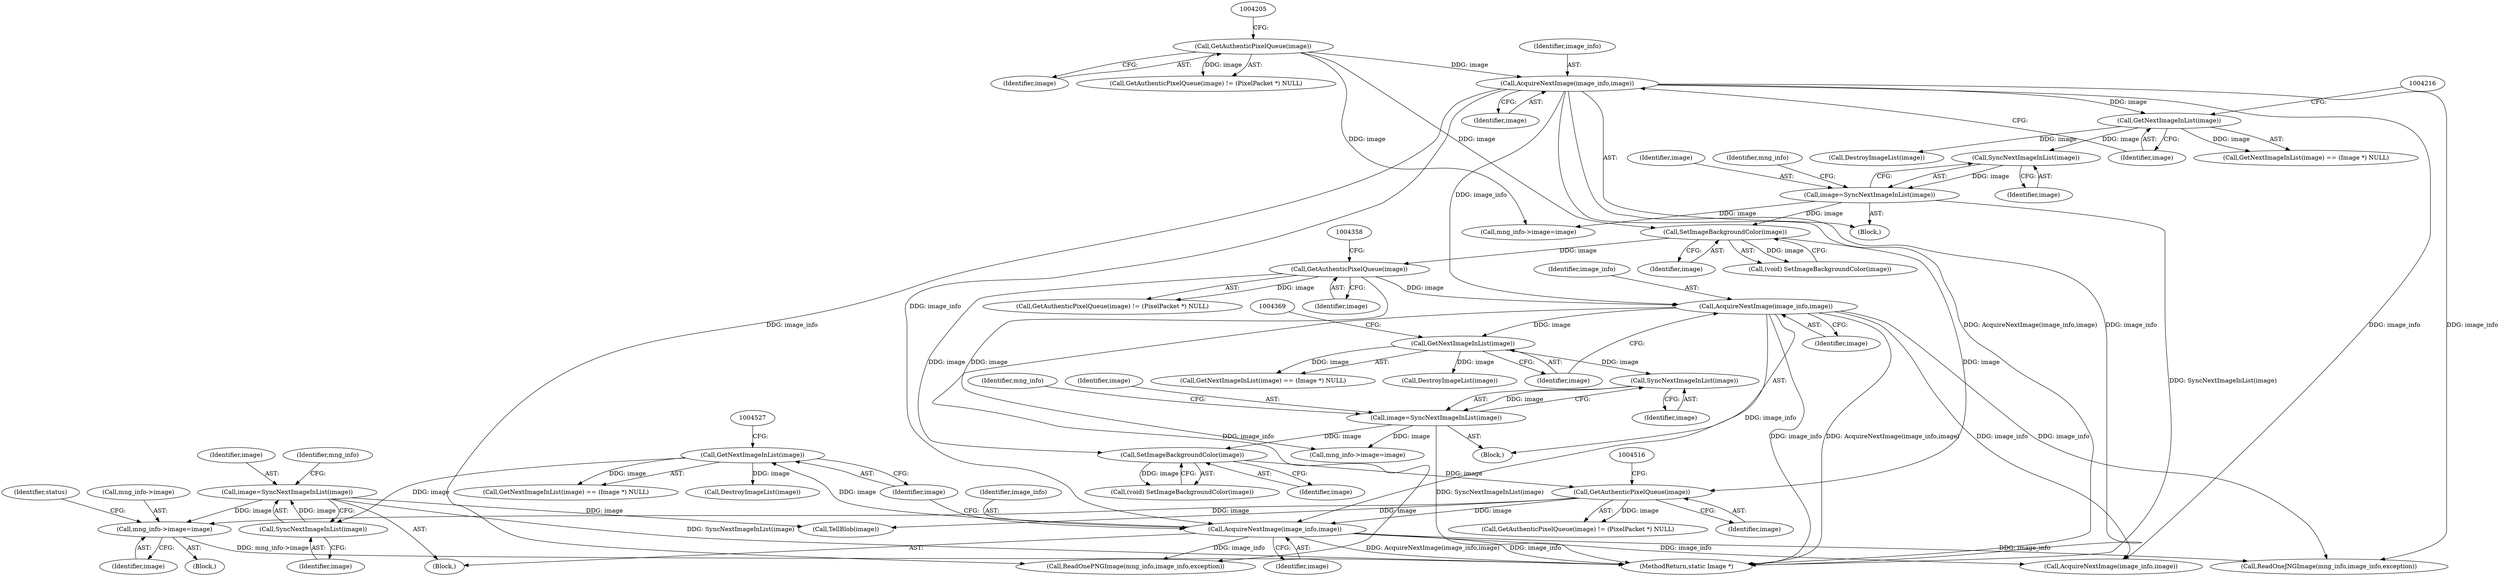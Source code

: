 digraph "0_ImageMagick_9eedb5660f1704cde8e8cd784c5c2a09dd2fd60f_0@pointer" {
"1004536" [label="(Call,mng_info->image=image)"];
"1004532" [label="(Call,image=SyncNextImageInList(image))"];
"1004534" [label="(Call,SyncNextImageInList(image))"];
"1004524" [label="(Call,GetNextImageInList(image))"];
"1004519" [label="(Call,AcquireNextImage(image_info,image))"];
"1004361" [label="(Call,AcquireNextImage(image_info,image))"];
"1004208" [label="(Call,AcquireNextImage(image_info,image))"];
"1004202" [label="(Call,GetAuthenticPixelQueue(image))"];
"1004355" [label="(Call,GetAuthenticPixelQueue(image))"];
"1004310" [label="(Call,SetImageBackgroundColor(image))"];
"1004221" [label="(Call,image=SyncNextImageInList(image))"];
"1004223" [label="(Call,SyncNextImageInList(image))"];
"1004213" [label="(Call,GetNextImageInList(image))"];
"1004513" [label="(Call,GetAuthenticPixelQueue(image))"];
"1004468" [label="(Call,SetImageBackgroundColor(image))"];
"1004374" [label="(Call,image=SyncNextImageInList(image))"];
"1004376" [label="(Call,SyncNextImageInList(image))"];
"1004366" [label="(Call,GetNextImageInList(image))"];
"1004514" [label="(Identifier,image)"];
"1004362" [label="(Identifier,image_info)"];
"1007374" [label="(MethodReturn,static Image *)"];
"1004534" [label="(Call,SyncNextImageInList(image))"];
"1004355" [label="(Call,GetAuthenticPixelQueue(image))"];
"1004468" [label="(Call,SetImageBackgroundColor(image))"];
"1004546" [label="(Call,TellBlob(image))"];
"1004521" [label="(Identifier,image)"];
"1004365" [label="(Call,GetNextImageInList(image) == (Image *) NULL)"];
"1004310" [label="(Call,SetImageBackgroundColor(image))"];
"1000424" [label="(Block,)"];
"1004203" [label="(Identifier,image)"];
"1004202" [label="(Call,GetAuthenticPixelQueue(image))"];
"1004219" [label="(Call,DestroyImageList(image))"];
"1004380" [label="(Identifier,mng_info)"];
"1004525" [label="(Identifier,image)"];
"1004519" [label="(Call,AcquireNextImage(image_info,image))"];
"1004715" [label="(Call,ReadOneJNGImage(mng_info,image_info,exception))"];
"1004227" [label="(Identifier,mng_info)"];
"1004524" [label="(Call,GetNextImageInList(image))"];
"1004540" [label="(Identifier,image)"];
"1004538" [label="(Identifier,mng_info)"];
"1004512" [label="(Call,GetAuthenticPixelQueue(image) != (PixelPacket *) NULL)"];
"1004376" [label="(Call,SyncNextImageInList(image))"];
"1004532" [label="(Call,image=SyncNextImageInList(image))"];
"1004208" [label="(Call,AcquireNextImage(image_info,image))"];
"1004523" [label="(Call,GetNextImageInList(image) == (Image *) NULL)"];
"1004207" [label="(Block,)"];
"1004366" [label="(Call,GetNextImageInList(image))"];
"1004201" [label="(Call,GetAuthenticPixelQueue(image) != (PixelPacket *) NULL)"];
"1004212" [label="(Call,GetNextImageInList(image) == (Image *) NULL)"];
"1004466" [label="(Call,(void) SetImageBackgroundColor(image))"];
"1004363" [label="(Identifier,image)"];
"1004374" [label="(Call,image=SyncNextImageInList(image))"];
"1004518" [label="(Block,)"];
"1004213" [label="(Call,GetNextImageInList(image))"];
"1004361" [label="(Call,AcquireNextImage(image_info,image))"];
"1004542" [label="(Identifier,status)"];
"1004530" [label="(Call,DestroyImageList(image))"];
"1004223" [label="(Call,SyncNextImageInList(image))"];
"1004536" [label="(Call,mng_info->image=image)"];
"1004378" [label="(Call,mng_info->image=image)"];
"1004224" [label="(Identifier,image)"];
"1004469" [label="(Identifier,image)"];
"1004372" [label="(Call,DestroyImageList(image))"];
"1004210" [label="(Identifier,image)"];
"1004367" [label="(Identifier,image)"];
"1004708" [label="(Call,ReadOnePNGImage(mng_info,image_info,exception))"];
"1004520" [label="(Identifier,image_info)"];
"1004533" [label="(Identifier,image)"];
"1004537" [label="(Call,mng_info->image)"];
"1004360" [label="(Block,)"];
"1004209" [label="(Identifier,image_info)"];
"1004225" [label="(Call,mng_info->image=image)"];
"1004356" [label="(Identifier,image)"];
"1004308" [label="(Call,(void) SetImageBackgroundColor(image))"];
"1004311" [label="(Identifier,image)"];
"1006725" [label="(Call,AcquireNextImage(image_info,image))"];
"1004354" [label="(Call,GetAuthenticPixelQueue(image) != (PixelPacket *) NULL)"];
"1004513" [label="(Call,GetAuthenticPixelQueue(image))"];
"1004375" [label="(Identifier,image)"];
"1004377" [label="(Identifier,image)"];
"1004221" [label="(Call,image=SyncNextImageInList(image))"];
"1004535" [label="(Identifier,image)"];
"1004222" [label="(Identifier,image)"];
"1004214" [label="(Identifier,image)"];
"1004536" -> "1000424"  [label="AST: "];
"1004536" -> "1004540"  [label="CFG: "];
"1004537" -> "1004536"  [label="AST: "];
"1004540" -> "1004536"  [label="AST: "];
"1004542" -> "1004536"  [label="CFG: "];
"1004536" -> "1007374"  [label="DDG: mng_info->image"];
"1004532" -> "1004536"  [label="DDG: image"];
"1004513" -> "1004536"  [label="DDG: image"];
"1004532" -> "1004518"  [label="AST: "];
"1004532" -> "1004534"  [label="CFG: "];
"1004533" -> "1004532"  [label="AST: "];
"1004534" -> "1004532"  [label="AST: "];
"1004538" -> "1004532"  [label="CFG: "];
"1004532" -> "1007374"  [label="DDG: SyncNextImageInList(image)"];
"1004534" -> "1004532"  [label="DDG: image"];
"1004532" -> "1004546"  [label="DDG: image"];
"1004534" -> "1004535"  [label="CFG: "];
"1004535" -> "1004534"  [label="AST: "];
"1004524" -> "1004534"  [label="DDG: image"];
"1004524" -> "1004523"  [label="AST: "];
"1004524" -> "1004525"  [label="CFG: "];
"1004525" -> "1004524"  [label="AST: "];
"1004527" -> "1004524"  [label="CFG: "];
"1004524" -> "1004523"  [label="DDG: image"];
"1004519" -> "1004524"  [label="DDG: image"];
"1004524" -> "1004530"  [label="DDG: image"];
"1004519" -> "1004518"  [label="AST: "];
"1004519" -> "1004521"  [label="CFG: "];
"1004520" -> "1004519"  [label="AST: "];
"1004521" -> "1004519"  [label="AST: "];
"1004525" -> "1004519"  [label="CFG: "];
"1004519" -> "1007374"  [label="DDG: AcquireNextImage(image_info,image)"];
"1004519" -> "1007374"  [label="DDG: image_info"];
"1004361" -> "1004519"  [label="DDG: image_info"];
"1004208" -> "1004519"  [label="DDG: image_info"];
"1004513" -> "1004519"  [label="DDG: image"];
"1004519" -> "1004708"  [label="DDG: image_info"];
"1004519" -> "1004715"  [label="DDG: image_info"];
"1004519" -> "1006725"  [label="DDG: image_info"];
"1004361" -> "1004360"  [label="AST: "];
"1004361" -> "1004363"  [label="CFG: "];
"1004362" -> "1004361"  [label="AST: "];
"1004363" -> "1004361"  [label="AST: "];
"1004367" -> "1004361"  [label="CFG: "];
"1004361" -> "1007374"  [label="DDG: AcquireNextImage(image_info,image)"];
"1004361" -> "1007374"  [label="DDG: image_info"];
"1004208" -> "1004361"  [label="DDG: image_info"];
"1004355" -> "1004361"  [label="DDG: image"];
"1004361" -> "1004366"  [label="DDG: image"];
"1004361" -> "1004708"  [label="DDG: image_info"];
"1004361" -> "1004715"  [label="DDG: image_info"];
"1004361" -> "1006725"  [label="DDG: image_info"];
"1004208" -> "1004207"  [label="AST: "];
"1004208" -> "1004210"  [label="CFG: "];
"1004209" -> "1004208"  [label="AST: "];
"1004210" -> "1004208"  [label="AST: "];
"1004214" -> "1004208"  [label="CFG: "];
"1004208" -> "1007374"  [label="DDG: AcquireNextImage(image_info,image)"];
"1004208" -> "1007374"  [label="DDG: image_info"];
"1004202" -> "1004208"  [label="DDG: image"];
"1004208" -> "1004213"  [label="DDG: image"];
"1004208" -> "1004708"  [label="DDG: image_info"];
"1004208" -> "1004715"  [label="DDG: image_info"];
"1004208" -> "1006725"  [label="DDG: image_info"];
"1004202" -> "1004201"  [label="AST: "];
"1004202" -> "1004203"  [label="CFG: "];
"1004203" -> "1004202"  [label="AST: "];
"1004205" -> "1004202"  [label="CFG: "];
"1004202" -> "1004201"  [label="DDG: image"];
"1004202" -> "1004225"  [label="DDG: image"];
"1004202" -> "1004310"  [label="DDG: image"];
"1004355" -> "1004354"  [label="AST: "];
"1004355" -> "1004356"  [label="CFG: "];
"1004356" -> "1004355"  [label="AST: "];
"1004358" -> "1004355"  [label="CFG: "];
"1004355" -> "1004354"  [label="DDG: image"];
"1004310" -> "1004355"  [label="DDG: image"];
"1004355" -> "1004378"  [label="DDG: image"];
"1004355" -> "1004468"  [label="DDG: image"];
"1004310" -> "1004308"  [label="AST: "];
"1004310" -> "1004311"  [label="CFG: "];
"1004311" -> "1004310"  [label="AST: "];
"1004308" -> "1004310"  [label="CFG: "];
"1004310" -> "1004308"  [label="DDG: image"];
"1004221" -> "1004310"  [label="DDG: image"];
"1004310" -> "1004513"  [label="DDG: image"];
"1004221" -> "1004207"  [label="AST: "];
"1004221" -> "1004223"  [label="CFG: "];
"1004222" -> "1004221"  [label="AST: "];
"1004223" -> "1004221"  [label="AST: "];
"1004227" -> "1004221"  [label="CFG: "];
"1004221" -> "1007374"  [label="DDG: SyncNextImageInList(image)"];
"1004223" -> "1004221"  [label="DDG: image"];
"1004221" -> "1004225"  [label="DDG: image"];
"1004223" -> "1004224"  [label="CFG: "];
"1004224" -> "1004223"  [label="AST: "];
"1004213" -> "1004223"  [label="DDG: image"];
"1004213" -> "1004212"  [label="AST: "];
"1004213" -> "1004214"  [label="CFG: "];
"1004214" -> "1004213"  [label="AST: "];
"1004216" -> "1004213"  [label="CFG: "];
"1004213" -> "1004212"  [label="DDG: image"];
"1004213" -> "1004219"  [label="DDG: image"];
"1004513" -> "1004512"  [label="AST: "];
"1004513" -> "1004514"  [label="CFG: "];
"1004514" -> "1004513"  [label="AST: "];
"1004516" -> "1004513"  [label="CFG: "];
"1004513" -> "1004512"  [label="DDG: image"];
"1004468" -> "1004513"  [label="DDG: image"];
"1004513" -> "1004546"  [label="DDG: image"];
"1004468" -> "1004466"  [label="AST: "];
"1004468" -> "1004469"  [label="CFG: "];
"1004469" -> "1004468"  [label="AST: "];
"1004466" -> "1004468"  [label="CFG: "];
"1004468" -> "1004466"  [label="DDG: image"];
"1004374" -> "1004468"  [label="DDG: image"];
"1004374" -> "1004360"  [label="AST: "];
"1004374" -> "1004376"  [label="CFG: "];
"1004375" -> "1004374"  [label="AST: "];
"1004376" -> "1004374"  [label="AST: "];
"1004380" -> "1004374"  [label="CFG: "];
"1004374" -> "1007374"  [label="DDG: SyncNextImageInList(image)"];
"1004376" -> "1004374"  [label="DDG: image"];
"1004374" -> "1004378"  [label="DDG: image"];
"1004376" -> "1004377"  [label="CFG: "];
"1004377" -> "1004376"  [label="AST: "];
"1004366" -> "1004376"  [label="DDG: image"];
"1004366" -> "1004365"  [label="AST: "];
"1004366" -> "1004367"  [label="CFG: "];
"1004367" -> "1004366"  [label="AST: "];
"1004369" -> "1004366"  [label="CFG: "];
"1004366" -> "1004365"  [label="DDG: image"];
"1004366" -> "1004372"  [label="DDG: image"];
}
